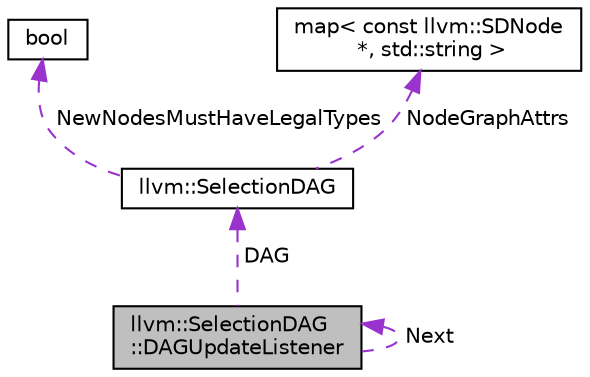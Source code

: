 digraph "llvm::SelectionDAG::DAGUpdateListener"
{
 // LATEX_PDF_SIZE
  bgcolor="transparent";
  edge [fontname="Helvetica",fontsize="10",labelfontname="Helvetica",labelfontsize="10"];
  node [fontname="Helvetica",fontsize="10",shape="box"];
  Node1 [label="llvm::SelectionDAG\l::DAGUpdateListener",height=0.2,width=0.4,color="black", fillcolor="grey75", style="filled", fontcolor="black",tooltip="Clients of various APIs that cause global effects on the DAG can optionally implement this interface."];
  Node1 -> Node1 [dir="back",color="darkorchid3",fontsize="10",style="dashed",label=" Next" ,fontname="Helvetica"];
  Node2 -> Node1 [dir="back",color="darkorchid3",fontsize="10",style="dashed",label=" DAG" ,fontname="Helvetica"];
  Node2 [label="llvm::SelectionDAG",height=0.2,width=0.4,color="black",URL="$classllvm_1_1SelectionDAG.html",tooltip="This is used to represent a portion of an LLVM function in a low-level Data Dependence DAG representa..."];
  Node3 -> Node2 [dir="back",color="darkorchid3",fontsize="10",style="dashed",label=" NewNodesMustHaveLegalTypes" ,fontname="Helvetica"];
  Node3 [label="bool",height=0.2,width=0.4,color="black",URL="$classbool.html",tooltip=" "];
  Node4 -> Node2 [dir="back",color="darkorchid3",fontsize="10",style="dashed",label=" NodeGraphAttrs" ,fontname="Helvetica"];
  Node4 [label="map\< const llvm::SDNode\l *, std::string \>",height=0.2,width=0.4,color="black",tooltip=" "];
}
